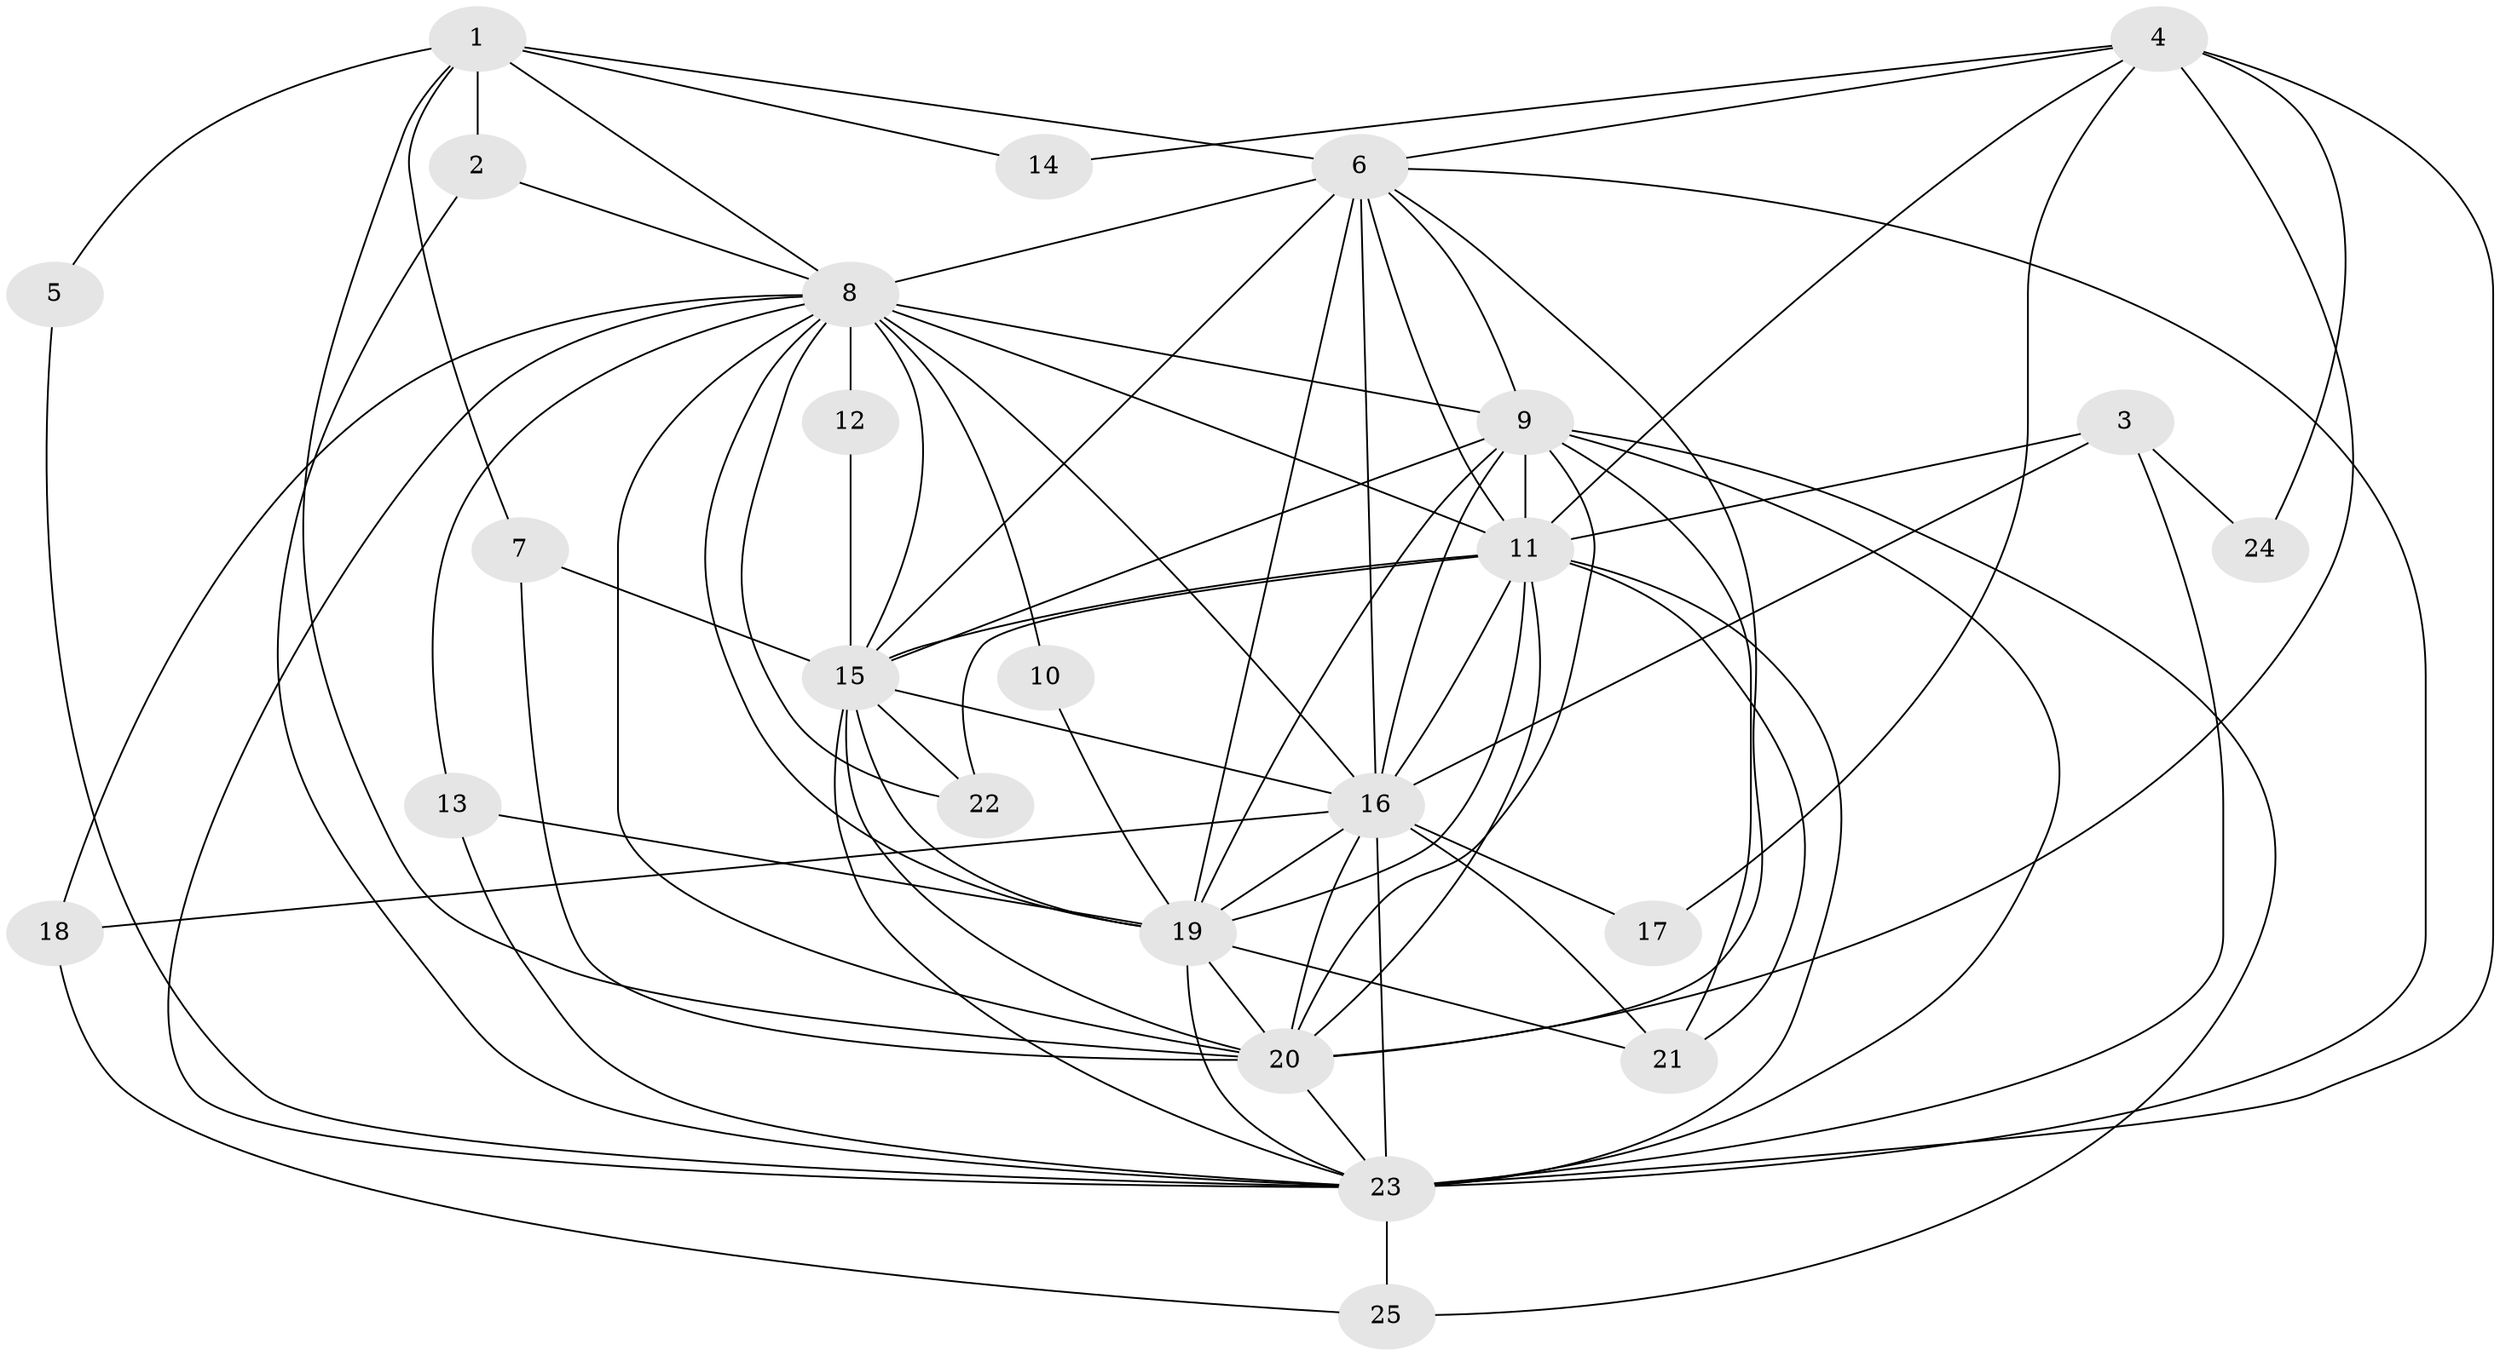 // original degree distribution, {17: 0.04, 12: 0.08, 16: 0.02, 14: 0.02, 18: 0.02, 15: 0.02, 3: 0.18, 4: 0.06, 5: 0.04, 6: 0.02, 2: 0.5}
// Generated by graph-tools (version 1.1) at 2025/49/03/09/25 03:49:45]
// undirected, 25 vertices, 79 edges
graph export_dot {
graph [start="1"]
  node [color=gray90,style=filled];
  1;
  2;
  3;
  4;
  5;
  6;
  7;
  8;
  9;
  10;
  11;
  12;
  13;
  14;
  15;
  16;
  17;
  18;
  19;
  20;
  21;
  22;
  23;
  24;
  25;
  1 -- 2 [weight=1.0];
  1 -- 5 [weight=1.0];
  1 -- 6 [weight=1.0];
  1 -- 7 [weight=1.0];
  1 -- 8 [weight=1.0];
  1 -- 14 [weight=1.0];
  1 -- 20 [weight=1.0];
  2 -- 8 [weight=1.0];
  2 -- 23 [weight=1.0];
  3 -- 11 [weight=1.0];
  3 -- 16 [weight=1.0];
  3 -- 23 [weight=1.0];
  3 -- 24 [weight=1.0];
  4 -- 6 [weight=1.0];
  4 -- 11 [weight=1.0];
  4 -- 14 [weight=1.0];
  4 -- 17 [weight=1.0];
  4 -- 20 [weight=1.0];
  4 -- 23 [weight=2.0];
  4 -- 24 [weight=1.0];
  5 -- 23 [weight=1.0];
  6 -- 8 [weight=1.0];
  6 -- 9 [weight=1.0];
  6 -- 11 [weight=1.0];
  6 -- 15 [weight=1.0];
  6 -- 16 [weight=1.0];
  6 -- 19 [weight=2.0];
  6 -- 20 [weight=1.0];
  6 -- 23 [weight=1.0];
  7 -- 15 [weight=1.0];
  7 -- 20 [weight=1.0];
  8 -- 9 [weight=2.0];
  8 -- 10 [weight=1.0];
  8 -- 11 [weight=1.0];
  8 -- 12 [weight=1.0];
  8 -- 13 [weight=1.0];
  8 -- 15 [weight=1.0];
  8 -- 16 [weight=3.0];
  8 -- 18 [weight=1.0];
  8 -- 19 [weight=2.0];
  8 -- 20 [weight=1.0];
  8 -- 22 [weight=1.0];
  8 -- 23 [weight=1.0];
  9 -- 11 [weight=1.0];
  9 -- 15 [weight=1.0];
  9 -- 16 [weight=1.0];
  9 -- 19 [weight=2.0];
  9 -- 20 [weight=1.0];
  9 -- 21 [weight=1.0];
  9 -- 23 [weight=1.0];
  9 -- 25 [weight=1.0];
  10 -- 19 [weight=1.0];
  11 -- 15 [weight=2.0];
  11 -- 16 [weight=1.0];
  11 -- 19 [weight=2.0];
  11 -- 20 [weight=1.0];
  11 -- 21 [weight=1.0];
  11 -- 22 [weight=1.0];
  11 -- 23 [weight=2.0];
  12 -- 15 [weight=1.0];
  13 -- 19 [weight=1.0];
  13 -- 23 [weight=1.0];
  15 -- 16 [weight=1.0];
  15 -- 19 [weight=2.0];
  15 -- 20 [weight=3.0];
  15 -- 22 [weight=1.0];
  15 -- 23 [weight=1.0];
  16 -- 17 [weight=1.0];
  16 -- 18 [weight=1.0];
  16 -- 19 [weight=3.0];
  16 -- 20 [weight=1.0];
  16 -- 21 [weight=1.0];
  16 -- 23 [weight=1.0];
  18 -- 25 [weight=1.0];
  19 -- 20 [weight=2.0];
  19 -- 21 [weight=1.0];
  19 -- 23 [weight=2.0];
  20 -- 23 [weight=1.0];
  23 -- 25 [weight=1.0];
}
